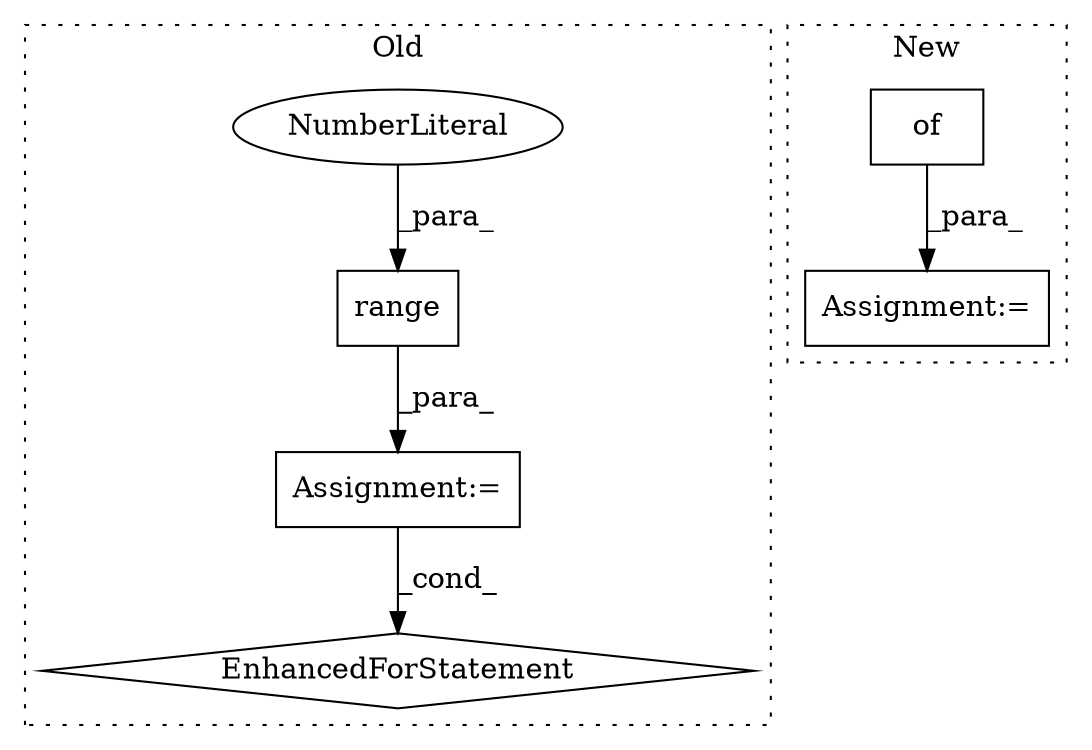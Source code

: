 digraph G {
subgraph cluster0 {
1 [label="range" a="32" s="5263,5281" l="6,1" shape="box"];
3 [label="Assignment:=" a="7" s="5194,5282" l="57,2" shape="box"];
5 [label="EnhancedForStatement" a="70" s="5194,5282" l="57,2" shape="diamond"];
6 [label="NumberLiteral" a="34" s="5269" l="1" shape="ellipse"];
label = "Old";
style="dotted";
}
subgraph cluster1 {
2 [label="of" a="32" s="4181,4214" l="3,1" shape="box"];
4 [label="Assignment:=" a="7" s="4104" l="1" shape="box"];
label = "New";
style="dotted";
}
1 -> 3 [label="_para_"];
2 -> 4 [label="_para_"];
3 -> 5 [label="_cond_"];
6 -> 1 [label="_para_"];
}